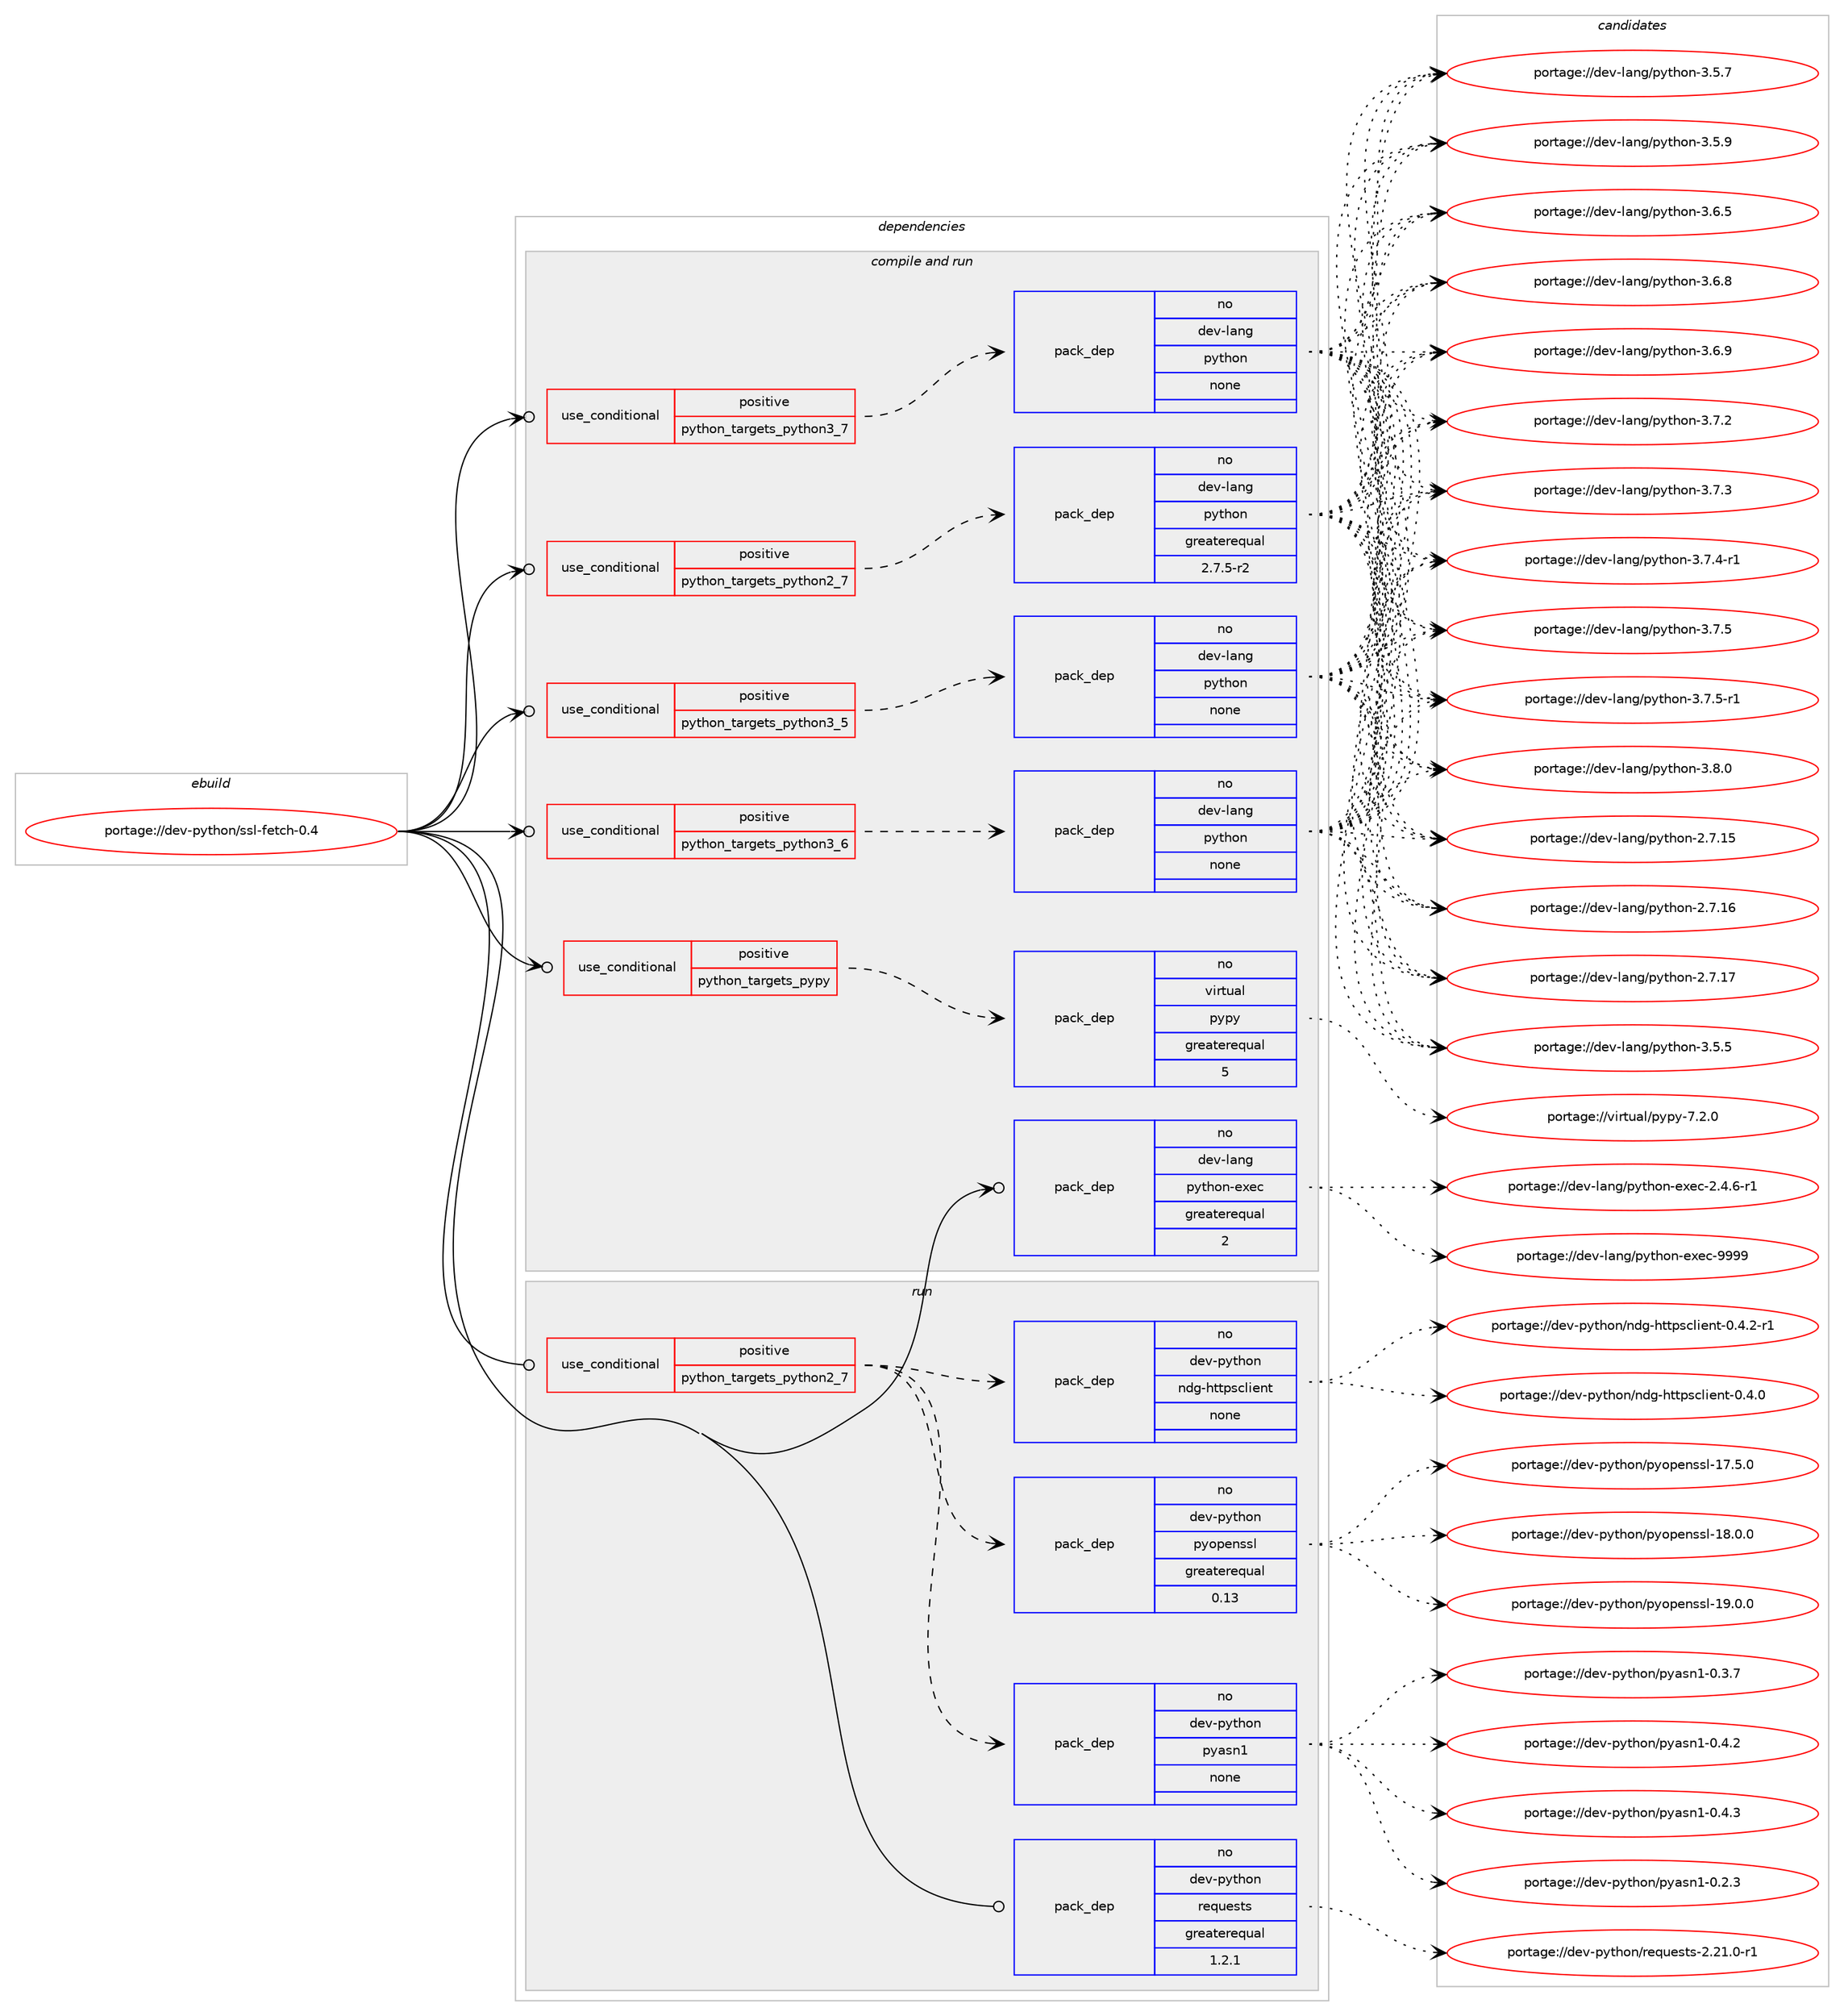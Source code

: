 digraph prolog {

# *************
# Graph options
# *************

newrank=true;
concentrate=true;
compound=true;
graph [rankdir=LR,fontname=Helvetica,fontsize=10,ranksep=1.5];#, ranksep=2.5, nodesep=0.2];
edge  [arrowhead=vee];
node  [fontname=Helvetica,fontsize=10];

# **********
# The ebuild
# **********

subgraph cluster_leftcol {
color=gray;
rank=same;
label=<<i>ebuild</i>>;
id [label="portage://dev-python/ssl-fetch-0.4", color=red, width=4, href="../dev-python/ssl-fetch-0.4.svg"];
}

# ****************
# The dependencies
# ****************

subgraph cluster_midcol {
color=gray;
label=<<i>dependencies</i>>;
subgraph cluster_compile {
fillcolor="#eeeeee";
style=filled;
label=<<i>compile</i>>;
}
subgraph cluster_compileandrun {
fillcolor="#eeeeee";
style=filled;
label=<<i>compile and run</i>>;
subgraph cond39229 {
dependency174106 [label=<<TABLE BORDER="0" CELLBORDER="1" CELLSPACING="0" CELLPADDING="4"><TR><TD ROWSPAN="3" CELLPADDING="10">use_conditional</TD></TR><TR><TD>positive</TD></TR><TR><TD>python_targets_pypy</TD></TR></TABLE>>, shape=none, color=red];
subgraph pack131474 {
dependency174107 [label=<<TABLE BORDER="0" CELLBORDER="1" CELLSPACING="0" CELLPADDING="4" WIDTH="220"><TR><TD ROWSPAN="6" CELLPADDING="30">pack_dep</TD></TR><TR><TD WIDTH="110">no</TD></TR><TR><TD>virtual</TD></TR><TR><TD>pypy</TD></TR><TR><TD>greaterequal</TD></TR><TR><TD>5</TD></TR></TABLE>>, shape=none, color=blue];
}
dependency174106:e -> dependency174107:w [weight=20,style="dashed",arrowhead="vee"];
}
id:e -> dependency174106:w [weight=20,style="solid",arrowhead="odotvee"];
subgraph cond39230 {
dependency174108 [label=<<TABLE BORDER="0" CELLBORDER="1" CELLSPACING="0" CELLPADDING="4"><TR><TD ROWSPAN="3" CELLPADDING="10">use_conditional</TD></TR><TR><TD>positive</TD></TR><TR><TD>python_targets_python2_7</TD></TR></TABLE>>, shape=none, color=red];
subgraph pack131475 {
dependency174109 [label=<<TABLE BORDER="0" CELLBORDER="1" CELLSPACING="0" CELLPADDING="4" WIDTH="220"><TR><TD ROWSPAN="6" CELLPADDING="30">pack_dep</TD></TR><TR><TD WIDTH="110">no</TD></TR><TR><TD>dev-lang</TD></TR><TR><TD>python</TD></TR><TR><TD>greaterequal</TD></TR><TR><TD>2.7.5-r2</TD></TR></TABLE>>, shape=none, color=blue];
}
dependency174108:e -> dependency174109:w [weight=20,style="dashed",arrowhead="vee"];
}
id:e -> dependency174108:w [weight=20,style="solid",arrowhead="odotvee"];
subgraph cond39231 {
dependency174110 [label=<<TABLE BORDER="0" CELLBORDER="1" CELLSPACING="0" CELLPADDING="4"><TR><TD ROWSPAN="3" CELLPADDING="10">use_conditional</TD></TR><TR><TD>positive</TD></TR><TR><TD>python_targets_python3_5</TD></TR></TABLE>>, shape=none, color=red];
subgraph pack131476 {
dependency174111 [label=<<TABLE BORDER="0" CELLBORDER="1" CELLSPACING="0" CELLPADDING="4" WIDTH="220"><TR><TD ROWSPAN="6" CELLPADDING="30">pack_dep</TD></TR><TR><TD WIDTH="110">no</TD></TR><TR><TD>dev-lang</TD></TR><TR><TD>python</TD></TR><TR><TD>none</TD></TR><TR><TD></TD></TR></TABLE>>, shape=none, color=blue];
}
dependency174110:e -> dependency174111:w [weight=20,style="dashed",arrowhead="vee"];
}
id:e -> dependency174110:w [weight=20,style="solid",arrowhead="odotvee"];
subgraph cond39232 {
dependency174112 [label=<<TABLE BORDER="0" CELLBORDER="1" CELLSPACING="0" CELLPADDING="4"><TR><TD ROWSPAN="3" CELLPADDING="10">use_conditional</TD></TR><TR><TD>positive</TD></TR><TR><TD>python_targets_python3_6</TD></TR></TABLE>>, shape=none, color=red];
subgraph pack131477 {
dependency174113 [label=<<TABLE BORDER="0" CELLBORDER="1" CELLSPACING="0" CELLPADDING="4" WIDTH="220"><TR><TD ROWSPAN="6" CELLPADDING="30">pack_dep</TD></TR><TR><TD WIDTH="110">no</TD></TR><TR><TD>dev-lang</TD></TR><TR><TD>python</TD></TR><TR><TD>none</TD></TR><TR><TD></TD></TR></TABLE>>, shape=none, color=blue];
}
dependency174112:e -> dependency174113:w [weight=20,style="dashed",arrowhead="vee"];
}
id:e -> dependency174112:w [weight=20,style="solid",arrowhead="odotvee"];
subgraph cond39233 {
dependency174114 [label=<<TABLE BORDER="0" CELLBORDER="1" CELLSPACING="0" CELLPADDING="4"><TR><TD ROWSPAN="3" CELLPADDING="10">use_conditional</TD></TR><TR><TD>positive</TD></TR><TR><TD>python_targets_python3_7</TD></TR></TABLE>>, shape=none, color=red];
subgraph pack131478 {
dependency174115 [label=<<TABLE BORDER="0" CELLBORDER="1" CELLSPACING="0" CELLPADDING="4" WIDTH="220"><TR><TD ROWSPAN="6" CELLPADDING="30">pack_dep</TD></TR><TR><TD WIDTH="110">no</TD></TR><TR><TD>dev-lang</TD></TR><TR><TD>python</TD></TR><TR><TD>none</TD></TR><TR><TD></TD></TR></TABLE>>, shape=none, color=blue];
}
dependency174114:e -> dependency174115:w [weight=20,style="dashed",arrowhead="vee"];
}
id:e -> dependency174114:w [weight=20,style="solid",arrowhead="odotvee"];
subgraph pack131479 {
dependency174116 [label=<<TABLE BORDER="0" CELLBORDER="1" CELLSPACING="0" CELLPADDING="4" WIDTH="220"><TR><TD ROWSPAN="6" CELLPADDING="30">pack_dep</TD></TR><TR><TD WIDTH="110">no</TD></TR><TR><TD>dev-lang</TD></TR><TR><TD>python-exec</TD></TR><TR><TD>greaterequal</TD></TR><TR><TD>2</TD></TR></TABLE>>, shape=none, color=blue];
}
id:e -> dependency174116:w [weight=20,style="solid",arrowhead="odotvee"];
}
subgraph cluster_run {
fillcolor="#eeeeee";
style=filled;
label=<<i>run</i>>;
subgraph cond39234 {
dependency174117 [label=<<TABLE BORDER="0" CELLBORDER="1" CELLSPACING="0" CELLPADDING="4"><TR><TD ROWSPAN="3" CELLPADDING="10">use_conditional</TD></TR><TR><TD>positive</TD></TR><TR><TD>python_targets_python2_7</TD></TR></TABLE>>, shape=none, color=red];
subgraph pack131480 {
dependency174118 [label=<<TABLE BORDER="0" CELLBORDER="1" CELLSPACING="0" CELLPADDING="4" WIDTH="220"><TR><TD ROWSPAN="6" CELLPADDING="30">pack_dep</TD></TR><TR><TD WIDTH="110">no</TD></TR><TR><TD>dev-python</TD></TR><TR><TD>ndg-httpsclient</TD></TR><TR><TD>none</TD></TR><TR><TD></TD></TR></TABLE>>, shape=none, color=blue];
}
dependency174117:e -> dependency174118:w [weight=20,style="dashed",arrowhead="vee"];
subgraph pack131481 {
dependency174119 [label=<<TABLE BORDER="0" CELLBORDER="1" CELLSPACING="0" CELLPADDING="4" WIDTH="220"><TR><TD ROWSPAN="6" CELLPADDING="30">pack_dep</TD></TR><TR><TD WIDTH="110">no</TD></TR><TR><TD>dev-python</TD></TR><TR><TD>pyasn1</TD></TR><TR><TD>none</TD></TR><TR><TD></TD></TR></TABLE>>, shape=none, color=blue];
}
dependency174117:e -> dependency174119:w [weight=20,style="dashed",arrowhead="vee"];
subgraph pack131482 {
dependency174120 [label=<<TABLE BORDER="0" CELLBORDER="1" CELLSPACING="0" CELLPADDING="4" WIDTH="220"><TR><TD ROWSPAN="6" CELLPADDING="30">pack_dep</TD></TR><TR><TD WIDTH="110">no</TD></TR><TR><TD>dev-python</TD></TR><TR><TD>pyopenssl</TD></TR><TR><TD>greaterequal</TD></TR><TR><TD>0.13</TD></TR></TABLE>>, shape=none, color=blue];
}
dependency174117:e -> dependency174120:w [weight=20,style="dashed",arrowhead="vee"];
}
id:e -> dependency174117:w [weight=20,style="solid",arrowhead="odot"];
subgraph pack131483 {
dependency174121 [label=<<TABLE BORDER="0" CELLBORDER="1" CELLSPACING="0" CELLPADDING="4" WIDTH="220"><TR><TD ROWSPAN="6" CELLPADDING="30">pack_dep</TD></TR><TR><TD WIDTH="110">no</TD></TR><TR><TD>dev-python</TD></TR><TR><TD>requests</TD></TR><TR><TD>greaterequal</TD></TR><TR><TD>1.2.1</TD></TR></TABLE>>, shape=none, color=blue];
}
id:e -> dependency174121:w [weight=20,style="solid",arrowhead="odot"];
}
}

# **************
# The candidates
# **************

subgraph cluster_choices {
rank=same;
color=gray;
label=<<i>candidates</i>>;

subgraph choice131474 {
color=black;
nodesep=1;
choiceportage1181051141161179710847112121112121455546504648 [label="portage://virtual/pypy-7.2.0", color=red, width=4,href="../virtual/pypy-7.2.0.svg"];
dependency174107:e -> choiceportage1181051141161179710847112121112121455546504648:w [style=dotted,weight="100"];
}
subgraph choice131475 {
color=black;
nodesep=1;
choiceportage10010111845108971101034711212111610411111045504655464953 [label="portage://dev-lang/python-2.7.15", color=red, width=4,href="../dev-lang/python-2.7.15.svg"];
choiceportage10010111845108971101034711212111610411111045504655464954 [label="portage://dev-lang/python-2.7.16", color=red, width=4,href="../dev-lang/python-2.7.16.svg"];
choiceportage10010111845108971101034711212111610411111045504655464955 [label="portage://dev-lang/python-2.7.17", color=red, width=4,href="../dev-lang/python-2.7.17.svg"];
choiceportage100101118451089711010347112121116104111110455146534653 [label="portage://dev-lang/python-3.5.5", color=red, width=4,href="../dev-lang/python-3.5.5.svg"];
choiceportage100101118451089711010347112121116104111110455146534655 [label="portage://dev-lang/python-3.5.7", color=red, width=4,href="../dev-lang/python-3.5.7.svg"];
choiceportage100101118451089711010347112121116104111110455146534657 [label="portage://dev-lang/python-3.5.9", color=red, width=4,href="../dev-lang/python-3.5.9.svg"];
choiceportage100101118451089711010347112121116104111110455146544653 [label="portage://dev-lang/python-3.6.5", color=red, width=4,href="../dev-lang/python-3.6.5.svg"];
choiceportage100101118451089711010347112121116104111110455146544656 [label="portage://dev-lang/python-3.6.8", color=red, width=4,href="../dev-lang/python-3.6.8.svg"];
choiceportage100101118451089711010347112121116104111110455146544657 [label="portage://dev-lang/python-3.6.9", color=red, width=4,href="../dev-lang/python-3.6.9.svg"];
choiceportage100101118451089711010347112121116104111110455146554650 [label="portage://dev-lang/python-3.7.2", color=red, width=4,href="../dev-lang/python-3.7.2.svg"];
choiceportage100101118451089711010347112121116104111110455146554651 [label="portage://dev-lang/python-3.7.3", color=red, width=4,href="../dev-lang/python-3.7.3.svg"];
choiceportage1001011184510897110103471121211161041111104551465546524511449 [label="portage://dev-lang/python-3.7.4-r1", color=red, width=4,href="../dev-lang/python-3.7.4-r1.svg"];
choiceportage100101118451089711010347112121116104111110455146554653 [label="portage://dev-lang/python-3.7.5", color=red, width=4,href="../dev-lang/python-3.7.5.svg"];
choiceportage1001011184510897110103471121211161041111104551465546534511449 [label="portage://dev-lang/python-3.7.5-r1", color=red, width=4,href="../dev-lang/python-3.7.5-r1.svg"];
choiceportage100101118451089711010347112121116104111110455146564648 [label="portage://dev-lang/python-3.8.0", color=red, width=4,href="../dev-lang/python-3.8.0.svg"];
dependency174109:e -> choiceportage10010111845108971101034711212111610411111045504655464953:w [style=dotted,weight="100"];
dependency174109:e -> choiceportage10010111845108971101034711212111610411111045504655464954:w [style=dotted,weight="100"];
dependency174109:e -> choiceportage10010111845108971101034711212111610411111045504655464955:w [style=dotted,weight="100"];
dependency174109:e -> choiceportage100101118451089711010347112121116104111110455146534653:w [style=dotted,weight="100"];
dependency174109:e -> choiceportage100101118451089711010347112121116104111110455146534655:w [style=dotted,weight="100"];
dependency174109:e -> choiceportage100101118451089711010347112121116104111110455146534657:w [style=dotted,weight="100"];
dependency174109:e -> choiceportage100101118451089711010347112121116104111110455146544653:w [style=dotted,weight="100"];
dependency174109:e -> choiceportage100101118451089711010347112121116104111110455146544656:w [style=dotted,weight="100"];
dependency174109:e -> choiceportage100101118451089711010347112121116104111110455146544657:w [style=dotted,weight="100"];
dependency174109:e -> choiceportage100101118451089711010347112121116104111110455146554650:w [style=dotted,weight="100"];
dependency174109:e -> choiceportage100101118451089711010347112121116104111110455146554651:w [style=dotted,weight="100"];
dependency174109:e -> choiceportage1001011184510897110103471121211161041111104551465546524511449:w [style=dotted,weight="100"];
dependency174109:e -> choiceportage100101118451089711010347112121116104111110455146554653:w [style=dotted,weight="100"];
dependency174109:e -> choiceportage1001011184510897110103471121211161041111104551465546534511449:w [style=dotted,weight="100"];
dependency174109:e -> choiceportage100101118451089711010347112121116104111110455146564648:w [style=dotted,weight="100"];
}
subgraph choice131476 {
color=black;
nodesep=1;
choiceportage10010111845108971101034711212111610411111045504655464953 [label="portage://dev-lang/python-2.7.15", color=red, width=4,href="../dev-lang/python-2.7.15.svg"];
choiceportage10010111845108971101034711212111610411111045504655464954 [label="portage://dev-lang/python-2.7.16", color=red, width=4,href="../dev-lang/python-2.7.16.svg"];
choiceportage10010111845108971101034711212111610411111045504655464955 [label="portage://dev-lang/python-2.7.17", color=red, width=4,href="../dev-lang/python-2.7.17.svg"];
choiceportage100101118451089711010347112121116104111110455146534653 [label="portage://dev-lang/python-3.5.5", color=red, width=4,href="../dev-lang/python-3.5.5.svg"];
choiceportage100101118451089711010347112121116104111110455146534655 [label="portage://dev-lang/python-3.5.7", color=red, width=4,href="../dev-lang/python-3.5.7.svg"];
choiceportage100101118451089711010347112121116104111110455146534657 [label="portage://dev-lang/python-3.5.9", color=red, width=4,href="../dev-lang/python-3.5.9.svg"];
choiceportage100101118451089711010347112121116104111110455146544653 [label="portage://dev-lang/python-3.6.5", color=red, width=4,href="../dev-lang/python-3.6.5.svg"];
choiceportage100101118451089711010347112121116104111110455146544656 [label="portage://dev-lang/python-3.6.8", color=red, width=4,href="../dev-lang/python-3.6.8.svg"];
choiceportage100101118451089711010347112121116104111110455146544657 [label="portage://dev-lang/python-3.6.9", color=red, width=4,href="../dev-lang/python-3.6.9.svg"];
choiceportage100101118451089711010347112121116104111110455146554650 [label="portage://dev-lang/python-3.7.2", color=red, width=4,href="../dev-lang/python-3.7.2.svg"];
choiceportage100101118451089711010347112121116104111110455146554651 [label="portage://dev-lang/python-3.7.3", color=red, width=4,href="../dev-lang/python-3.7.3.svg"];
choiceportage1001011184510897110103471121211161041111104551465546524511449 [label="portage://dev-lang/python-3.7.4-r1", color=red, width=4,href="../dev-lang/python-3.7.4-r1.svg"];
choiceportage100101118451089711010347112121116104111110455146554653 [label="portage://dev-lang/python-3.7.5", color=red, width=4,href="../dev-lang/python-3.7.5.svg"];
choiceportage1001011184510897110103471121211161041111104551465546534511449 [label="portage://dev-lang/python-3.7.5-r1", color=red, width=4,href="../dev-lang/python-3.7.5-r1.svg"];
choiceportage100101118451089711010347112121116104111110455146564648 [label="portage://dev-lang/python-3.8.0", color=red, width=4,href="../dev-lang/python-3.8.0.svg"];
dependency174111:e -> choiceportage10010111845108971101034711212111610411111045504655464953:w [style=dotted,weight="100"];
dependency174111:e -> choiceportage10010111845108971101034711212111610411111045504655464954:w [style=dotted,weight="100"];
dependency174111:e -> choiceportage10010111845108971101034711212111610411111045504655464955:w [style=dotted,weight="100"];
dependency174111:e -> choiceportage100101118451089711010347112121116104111110455146534653:w [style=dotted,weight="100"];
dependency174111:e -> choiceportage100101118451089711010347112121116104111110455146534655:w [style=dotted,weight="100"];
dependency174111:e -> choiceportage100101118451089711010347112121116104111110455146534657:w [style=dotted,weight="100"];
dependency174111:e -> choiceportage100101118451089711010347112121116104111110455146544653:w [style=dotted,weight="100"];
dependency174111:e -> choiceportage100101118451089711010347112121116104111110455146544656:w [style=dotted,weight="100"];
dependency174111:e -> choiceportage100101118451089711010347112121116104111110455146544657:w [style=dotted,weight="100"];
dependency174111:e -> choiceportage100101118451089711010347112121116104111110455146554650:w [style=dotted,weight="100"];
dependency174111:e -> choiceportage100101118451089711010347112121116104111110455146554651:w [style=dotted,weight="100"];
dependency174111:e -> choiceportage1001011184510897110103471121211161041111104551465546524511449:w [style=dotted,weight="100"];
dependency174111:e -> choiceportage100101118451089711010347112121116104111110455146554653:w [style=dotted,weight="100"];
dependency174111:e -> choiceportage1001011184510897110103471121211161041111104551465546534511449:w [style=dotted,weight="100"];
dependency174111:e -> choiceportage100101118451089711010347112121116104111110455146564648:w [style=dotted,weight="100"];
}
subgraph choice131477 {
color=black;
nodesep=1;
choiceportage10010111845108971101034711212111610411111045504655464953 [label="portage://dev-lang/python-2.7.15", color=red, width=4,href="../dev-lang/python-2.7.15.svg"];
choiceportage10010111845108971101034711212111610411111045504655464954 [label="portage://dev-lang/python-2.7.16", color=red, width=4,href="../dev-lang/python-2.7.16.svg"];
choiceportage10010111845108971101034711212111610411111045504655464955 [label="portage://dev-lang/python-2.7.17", color=red, width=4,href="../dev-lang/python-2.7.17.svg"];
choiceportage100101118451089711010347112121116104111110455146534653 [label="portage://dev-lang/python-3.5.5", color=red, width=4,href="../dev-lang/python-3.5.5.svg"];
choiceportage100101118451089711010347112121116104111110455146534655 [label="portage://dev-lang/python-3.5.7", color=red, width=4,href="../dev-lang/python-3.5.7.svg"];
choiceportage100101118451089711010347112121116104111110455146534657 [label="portage://dev-lang/python-3.5.9", color=red, width=4,href="../dev-lang/python-3.5.9.svg"];
choiceportage100101118451089711010347112121116104111110455146544653 [label="portage://dev-lang/python-3.6.5", color=red, width=4,href="../dev-lang/python-3.6.5.svg"];
choiceportage100101118451089711010347112121116104111110455146544656 [label="portage://dev-lang/python-3.6.8", color=red, width=4,href="../dev-lang/python-3.6.8.svg"];
choiceportage100101118451089711010347112121116104111110455146544657 [label="portage://dev-lang/python-3.6.9", color=red, width=4,href="../dev-lang/python-3.6.9.svg"];
choiceportage100101118451089711010347112121116104111110455146554650 [label="portage://dev-lang/python-3.7.2", color=red, width=4,href="../dev-lang/python-3.7.2.svg"];
choiceportage100101118451089711010347112121116104111110455146554651 [label="portage://dev-lang/python-3.7.3", color=red, width=4,href="../dev-lang/python-3.7.3.svg"];
choiceportage1001011184510897110103471121211161041111104551465546524511449 [label="portage://dev-lang/python-3.7.4-r1", color=red, width=4,href="../dev-lang/python-3.7.4-r1.svg"];
choiceportage100101118451089711010347112121116104111110455146554653 [label="portage://dev-lang/python-3.7.5", color=red, width=4,href="../dev-lang/python-3.7.5.svg"];
choiceportage1001011184510897110103471121211161041111104551465546534511449 [label="portage://dev-lang/python-3.7.5-r1", color=red, width=4,href="../dev-lang/python-3.7.5-r1.svg"];
choiceportage100101118451089711010347112121116104111110455146564648 [label="portage://dev-lang/python-3.8.0", color=red, width=4,href="../dev-lang/python-3.8.0.svg"];
dependency174113:e -> choiceportage10010111845108971101034711212111610411111045504655464953:w [style=dotted,weight="100"];
dependency174113:e -> choiceportage10010111845108971101034711212111610411111045504655464954:w [style=dotted,weight="100"];
dependency174113:e -> choiceportage10010111845108971101034711212111610411111045504655464955:w [style=dotted,weight="100"];
dependency174113:e -> choiceportage100101118451089711010347112121116104111110455146534653:w [style=dotted,weight="100"];
dependency174113:e -> choiceportage100101118451089711010347112121116104111110455146534655:w [style=dotted,weight="100"];
dependency174113:e -> choiceportage100101118451089711010347112121116104111110455146534657:w [style=dotted,weight="100"];
dependency174113:e -> choiceportage100101118451089711010347112121116104111110455146544653:w [style=dotted,weight="100"];
dependency174113:e -> choiceportage100101118451089711010347112121116104111110455146544656:w [style=dotted,weight="100"];
dependency174113:e -> choiceportage100101118451089711010347112121116104111110455146544657:w [style=dotted,weight="100"];
dependency174113:e -> choiceportage100101118451089711010347112121116104111110455146554650:w [style=dotted,weight="100"];
dependency174113:e -> choiceportage100101118451089711010347112121116104111110455146554651:w [style=dotted,weight="100"];
dependency174113:e -> choiceportage1001011184510897110103471121211161041111104551465546524511449:w [style=dotted,weight="100"];
dependency174113:e -> choiceportage100101118451089711010347112121116104111110455146554653:w [style=dotted,weight="100"];
dependency174113:e -> choiceportage1001011184510897110103471121211161041111104551465546534511449:w [style=dotted,weight="100"];
dependency174113:e -> choiceportage100101118451089711010347112121116104111110455146564648:w [style=dotted,weight="100"];
}
subgraph choice131478 {
color=black;
nodesep=1;
choiceportage10010111845108971101034711212111610411111045504655464953 [label="portage://dev-lang/python-2.7.15", color=red, width=4,href="../dev-lang/python-2.7.15.svg"];
choiceportage10010111845108971101034711212111610411111045504655464954 [label="portage://dev-lang/python-2.7.16", color=red, width=4,href="../dev-lang/python-2.7.16.svg"];
choiceportage10010111845108971101034711212111610411111045504655464955 [label="portage://dev-lang/python-2.7.17", color=red, width=4,href="../dev-lang/python-2.7.17.svg"];
choiceportage100101118451089711010347112121116104111110455146534653 [label="portage://dev-lang/python-3.5.5", color=red, width=4,href="../dev-lang/python-3.5.5.svg"];
choiceportage100101118451089711010347112121116104111110455146534655 [label="portage://dev-lang/python-3.5.7", color=red, width=4,href="../dev-lang/python-3.5.7.svg"];
choiceportage100101118451089711010347112121116104111110455146534657 [label="portage://dev-lang/python-3.5.9", color=red, width=4,href="../dev-lang/python-3.5.9.svg"];
choiceportage100101118451089711010347112121116104111110455146544653 [label="portage://dev-lang/python-3.6.5", color=red, width=4,href="../dev-lang/python-3.6.5.svg"];
choiceportage100101118451089711010347112121116104111110455146544656 [label="portage://dev-lang/python-3.6.8", color=red, width=4,href="../dev-lang/python-3.6.8.svg"];
choiceportage100101118451089711010347112121116104111110455146544657 [label="portage://dev-lang/python-3.6.9", color=red, width=4,href="../dev-lang/python-3.6.9.svg"];
choiceportage100101118451089711010347112121116104111110455146554650 [label="portage://dev-lang/python-3.7.2", color=red, width=4,href="../dev-lang/python-3.7.2.svg"];
choiceportage100101118451089711010347112121116104111110455146554651 [label="portage://dev-lang/python-3.7.3", color=red, width=4,href="../dev-lang/python-3.7.3.svg"];
choiceportage1001011184510897110103471121211161041111104551465546524511449 [label="portage://dev-lang/python-3.7.4-r1", color=red, width=4,href="../dev-lang/python-3.7.4-r1.svg"];
choiceportage100101118451089711010347112121116104111110455146554653 [label="portage://dev-lang/python-3.7.5", color=red, width=4,href="../dev-lang/python-3.7.5.svg"];
choiceportage1001011184510897110103471121211161041111104551465546534511449 [label="portage://dev-lang/python-3.7.5-r1", color=red, width=4,href="../dev-lang/python-3.7.5-r1.svg"];
choiceportage100101118451089711010347112121116104111110455146564648 [label="portage://dev-lang/python-3.8.0", color=red, width=4,href="../dev-lang/python-3.8.0.svg"];
dependency174115:e -> choiceportage10010111845108971101034711212111610411111045504655464953:w [style=dotted,weight="100"];
dependency174115:e -> choiceportage10010111845108971101034711212111610411111045504655464954:w [style=dotted,weight="100"];
dependency174115:e -> choiceportage10010111845108971101034711212111610411111045504655464955:w [style=dotted,weight="100"];
dependency174115:e -> choiceportage100101118451089711010347112121116104111110455146534653:w [style=dotted,weight="100"];
dependency174115:e -> choiceportage100101118451089711010347112121116104111110455146534655:w [style=dotted,weight="100"];
dependency174115:e -> choiceportage100101118451089711010347112121116104111110455146534657:w [style=dotted,weight="100"];
dependency174115:e -> choiceportage100101118451089711010347112121116104111110455146544653:w [style=dotted,weight="100"];
dependency174115:e -> choiceportage100101118451089711010347112121116104111110455146544656:w [style=dotted,weight="100"];
dependency174115:e -> choiceportage100101118451089711010347112121116104111110455146544657:w [style=dotted,weight="100"];
dependency174115:e -> choiceportage100101118451089711010347112121116104111110455146554650:w [style=dotted,weight="100"];
dependency174115:e -> choiceportage100101118451089711010347112121116104111110455146554651:w [style=dotted,weight="100"];
dependency174115:e -> choiceportage1001011184510897110103471121211161041111104551465546524511449:w [style=dotted,weight="100"];
dependency174115:e -> choiceportage100101118451089711010347112121116104111110455146554653:w [style=dotted,weight="100"];
dependency174115:e -> choiceportage1001011184510897110103471121211161041111104551465546534511449:w [style=dotted,weight="100"];
dependency174115:e -> choiceportage100101118451089711010347112121116104111110455146564648:w [style=dotted,weight="100"];
}
subgraph choice131479 {
color=black;
nodesep=1;
choiceportage10010111845108971101034711212111610411111045101120101994550465246544511449 [label="portage://dev-lang/python-exec-2.4.6-r1", color=red, width=4,href="../dev-lang/python-exec-2.4.6-r1.svg"];
choiceportage10010111845108971101034711212111610411111045101120101994557575757 [label="portage://dev-lang/python-exec-9999", color=red, width=4,href="../dev-lang/python-exec-9999.svg"];
dependency174116:e -> choiceportage10010111845108971101034711212111610411111045101120101994550465246544511449:w [style=dotted,weight="100"];
dependency174116:e -> choiceportage10010111845108971101034711212111610411111045101120101994557575757:w [style=dotted,weight="100"];
}
subgraph choice131480 {
color=black;
nodesep=1;
choiceportage10010111845112121116104111110471101001034510411611611211599108105101110116454846524648 [label="portage://dev-python/ndg-httpsclient-0.4.0", color=red, width=4,href="../dev-python/ndg-httpsclient-0.4.0.svg"];
choiceportage100101118451121211161041111104711010010345104116116112115991081051011101164548465246504511449 [label="portage://dev-python/ndg-httpsclient-0.4.2-r1", color=red, width=4,href="../dev-python/ndg-httpsclient-0.4.2-r1.svg"];
dependency174118:e -> choiceportage10010111845112121116104111110471101001034510411611611211599108105101110116454846524648:w [style=dotted,weight="100"];
dependency174118:e -> choiceportage100101118451121211161041111104711010010345104116116112115991081051011101164548465246504511449:w [style=dotted,weight="100"];
}
subgraph choice131481 {
color=black;
nodesep=1;
choiceportage10010111845112121116104111110471121219711511049454846504651 [label="portage://dev-python/pyasn1-0.2.3", color=red, width=4,href="../dev-python/pyasn1-0.2.3.svg"];
choiceportage10010111845112121116104111110471121219711511049454846514655 [label="portage://dev-python/pyasn1-0.3.7", color=red, width=4,href="../dev-python/pyasn1-0.3.7.svg"];
choiceportage10010111845112121116104111110471121219711511049454846524650 [label="portage://dev-python/pyasn1-0.4.2", color=red, width=4,href="../dev-python/pyasn1-0.4.2.svg"];
choiceportage10010111845112121116104111110471121219711511049454846524651 [label="portage://dev-python/pyasn1-0.4.3", color=red, width=4,href="../dev-python/pyasn1-0.4.3.svg"];
dependency174119:e -> choiceportage10010111845112121116104111110471121219711511049454846504651:w [style=dotted,weight="100"];
dependency174119:e -> choiceportage10010111845112121116104111110471121219711511049454846514655:w [style=dotted,weight="100"];
dependency174119:e -> choiceportage10010111845112121116104111110471121219711511049454846524650:w [style=dotted,weight="100"];
dependency174119:e -> choiceportage10010111845112121116104111110471121219711511049454846524651:w [style=dotted,weight="100"];
}
subgraph choice131482 {
color=black;
nodesep=1;
choiceportage100101118451121211161041111104711212111111210111011511510845495546534648 [label="portage://dev-python/pyopenssl-17.5.0", color=red, width=4,href="../dev-python/pyopenssl-17.5.0.svg"];
choiceportage100101118451121211161041111104711212111111210111011511510845495646484648 [label="portage://dev-python/pyopenssl-18.0.0", color=red, width=4,href="../dev-python/pyopenssl-18.0.0.svg"];
choiceportage100101118451121211161041111104711212111111210111011511510845495746484648 [label="portage://dev-python/pyopenssl-19.0.0", color=red, width=4,href="../dev-python/pyopenssl-19.0.0.svg"];
dependency174120:e -> choiceportage100101118451121211161041111104711212111111210111011511510845495546534648:w [style=dotted,weight="100"];
dependency174120:e -> choiceportage100101118451121211161041111104711212111111210111011511510845495646484648:w [style=dotted,weight="100"];
dependency174120:e -> choiceportage100101118451121211161041111104711212111111210111011511510845495746484648:w [style=dotted,weight="100"];
}
subgraph choice131483 {
color=black;
nodesep=1;
choiceportage1001011184511212111610411111047114101113117101115116115455046504946484511449 [label="portage://dev-python/requests-2.21.0-r1", color=red, width=4,href="../dev-python/requests-2.21.0-r1.svg"];
dependency174121:e -> choiceportage1001011184511212111610411111047114101113117101115116115455046504946484511449:w [style=dotted,weight="100"];
}
}

}

